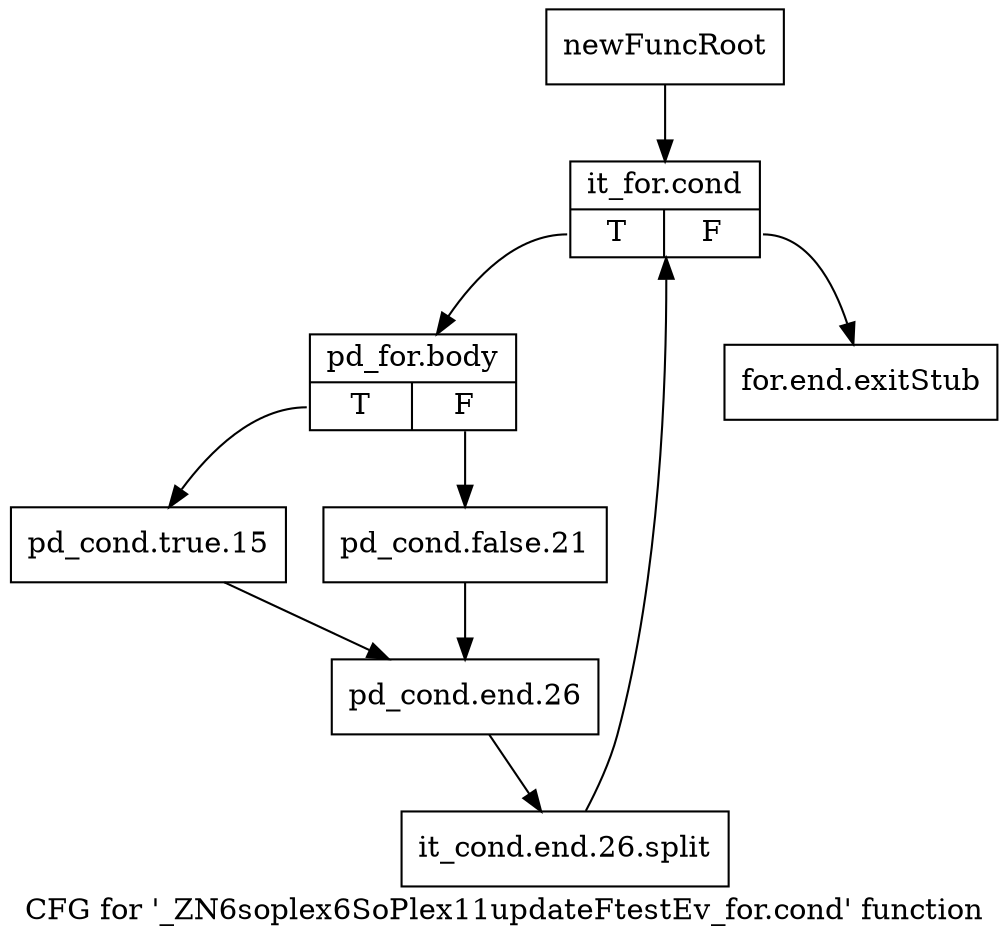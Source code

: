 digraph "CFG for '_ZN6soplex6SoPlex11updateFtestEv_for.cond' function" {
	label="CFG for '_ZN6soplex6SoPlex11updateFtestEv_for.cond' function";

	Node0x2cea740 [shape=record,label="{newFuncRoot}"];
	Node0x2cea740 -> Node0x2cea7e0;
	Node0x2cea790 [shape=record,label="{for.end.exitStub}"];
	Node0x2cea7e0 [shape=record,label="{it_for.cond|{<s0>T|<s1>F}}"];
	Node0x2cea7e0:s0 -> Node0x2cea830;
	Node0x2cea7e0:s1 -> Node0x2cea790;
	Node0x2cea830 [shape=record,label="{pd_for.body|{<s0>T|<s1>F}}"];
	Node0x2cea830:s0 -> Node0x2cea8d0;
	Node0x2cea830:s1 -> Node0x2cea880;
	Node0x2cea880 [shape=record,label="{pd_cond.false.21}"];
	Node0x2cea880 -> Node0x2cea920;
	Node0x2cea8d0 [shape=record,label="{pd_cond.true.15}"];
	Node0x2cea8d0 -> Node0x2cea920;
	Node0x2cea920 [shape=record,label="{pd_cond.end.26}"];
	Node0x2cea920 -> Node0x345f5b0;
	Node0x345f5b0 [shape=record,label="{it_cond.end.26.split}"];
	Node0x345f5b0 -> Node0x2cea7e0;
}
